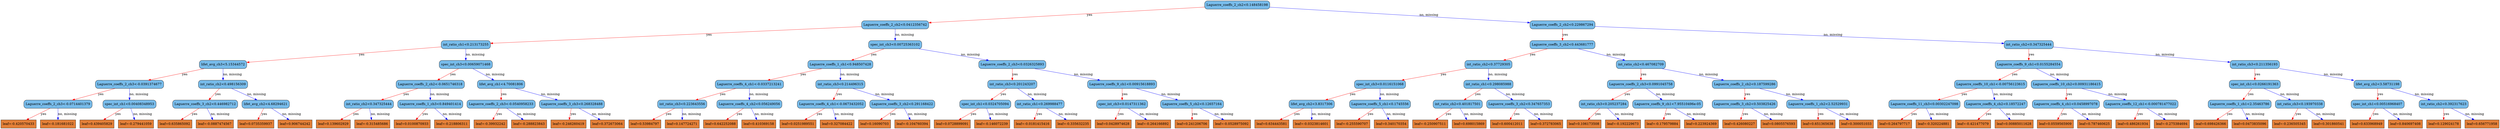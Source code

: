 digraph {
	graph [bb="0,0,8723,567",
		rankdir=TB
	];
	node [label="\N"];
	0	[fillcolor="#78bceb",
		height=0.5,
		label="Laguerre_coeffs_2_ch2<0.148458198",
		pos="4415.1,549",
		shape=box,
		style="filled, rounded",
		width=3.1076];
	1	[fillcolor="#78bceb",
		height=0.5,
		label="Laguerre_coeffs_2_ch2<0.0412356742",
		pos="3316.1,460.5",
		shape=box,
		style="filled, rounded",
		width=3.2014];
	0 -> 1	[color="#FF0000",
		label=yes,
		lp="3973.1,504.75",
		pos="e,3431.8,470.6 4302.9,539.17 4096.9,522.96 3659.8,488.55 3443.2,471.5"];
	2	[fillcolor="#78bceb",
		height=0.5,
		label="Laguerre_coeffs_2_ch2<0.229867294",
		pos="5436.1,460.5",
		shape=box,
		style="filled, rounded",
		width=3.1076];
	0 -> 2	[color="#0000FF",
		label="no, missing",
		lp="5049,504.75",
		pos="e,5323.8,471.02 4527.3,538.5 4719.9,522.18 5112,488.96 5312.3,471.99"];
	3	[fillcolor="#78bceb",
		height=0.5,
		label="int_ratio_ch1<0.213173255",
		pos="1622.1,372",
		shape=box,
		style="filled, rounded",
		width=2.3264];
	1 -> 3	[color="#FF0000",
		label=yes,
		lp="2630.1,416.25",
		pos="e,1706,377.28 3200.7,453.61 2884.4,437.45 2008.1,392.71 1717.3,377.86"];
	4	[fillcolor="#78bceb",
		height=0.5,
		label="spec_int_ch3<0.00725363102",
		pos="3316.1,372",
		shape=box,
		style="filled, rounded",
		width=2.5035];
	1 -> 4	[color="#0000FF",
		label="no, missing",
		lp="3348,416.25",
		pos="e,3316.1,390.35 3316.1,442.41 3316.1,430.76 3316.1,415.05 3316.1,401.52"];
	5	[fillcolor="#78bceb",
		height=0.5,
		label="Laguerre_coeffs_3_ch2<0.443681777",
		pos="5436.1,372",
		shape=box,
		style="filled, rounded",
		width=3.1076];
	2 -> 5	[color="#FF0000",
		label=yes,
		lp="5445.1,416.25",
		pos="e,5436.1,390.35 5436.1,442.41 5436.1,430.76 5436.1,415.05 5436.1,401.52"];
	6	[fillcolor="#78bceb",
		height=0.5,
		label="int_ratio_ch2<0.347325444",
		pos="7067.1,372",
		shape=box,
		style="filled, rounded",
		width=2.3264];
	2 -> 6	[color="#0000FF",
		label="no, missing",
		lp="6430,416.25",
		pos="e,6983.2,377.45 5548.2,453.55 5852.2,437.43 6688.4,393.09 6971.8,378.06"];
	7	[fillcolor="#78bceb",
		height=0.5,
		label="lifet_avg_ch3<5.15344572",
		pos="760.12,283.5",
		shape=box,
		style="filled, rounded",
		width=2.2639];
	3 -> 7	[color="#FF0000",
		label=yes,
		lp="1278.1,327.75",
		pos="e,841.84,292.7 1537.9,362.55 1375.9,346.29 1021.9,310.77 853.18,293.84"];
	8	[fillcolor="#78bceb",
		height=0.5,
		label="spec_int_ch3<0.00659071468",
		pos="1622.1,283.5",
		shape=box,
		style="filled, rounded",
		width=2.5035];
	3 -> 8	[color="#0000FF",
		label="no, missing",
		lp="1654,327.75",
		pos="e,1622.1,301.85 1622.1,353.91 1622.1,342.26 1622.1,326.55 1622.1,313.02"];
	9	[fillcolor="#78bceb",
		height=0.5,
		label="Laguerre_coeffs_1_ch1<0.948507428",
		pos="2929.1,283.5",
		shape=box,
		style="filled, rounded",
		width=3.1076];
	4 -> 9	[color="#FF0000",
		label=yes,
		lp="3167.1,327.75",
		pos="e,3007.2,301.95 3238.3,353.6 3174.6,339.37 3084.6,319.24 3018.1,304.38"];
	10	[fillcolor="#78bceb",
		height=0.5,
		label="Laguerre_coeffs_2_ch3<0.0326325893",
		pos="3618.1,283.5",
		shape=box,
		style="filled, rounded",
		width=3.2014];
	4 -> 10	[color="#0000FF",
		label="no, missing",
		lp="3527,327.75",
		pos="e,3557.2,301.95 3376.9,353.6 3425.8,339.57 3494.8,319.82 3546.5,305.03"];
	15	[fillcolor="#78bceb",
		height=0.5,
		label="Laguerre_coeffs_2_ch3<-0.0391374677",
		pos="450.12,195",
		shape=box,
		style="filled, rounded",
		width=3.2639];
	7 -> 15	[color="#FF0000",
		label=yes,
		lp="642.12,239.25",
		pos="e,512.65,213.45 697.76,265.1 647.5,251.07 576.71,231.32 523.68,216.53"];
	16	[fillcolor="#78bceb",
		height=0.5,
		label="int_ratio_ch2<0.498156309",
		pos="760.12,195",
		shape=box,
		style="filled, rounded",
		width=2.3264];
	7 -> 16	[color="#0000FF",
		label="no, missing",
		lp="792,239.25",
		pos="e,760.12,213.35 760.12,265.41 760.12,253.76 760.12,238.05 760.12,224.52"];
	17	[fillcolor="#78bceb",
		height=0.5,
		label="Laguerre_coeffs_2_ch2<-0.0651746318",
		pos="1498.1,195",
		shape=box,
		style="filled, rounded",
		width=3.2639];
	8 -> 17	[color="#FF0000",
		label=yes,
		lp="1581.1,239.25",
		pos="e,1522.9,213.27 1597.3,265.2 1578.7,252.18 1552.8,234.17 1532.2,219.79"];
	18	[fillcolor="#78bceb",
		height=0.5,
		label="lifet_avg_ch1<4.70081806",
		pos="1745.1,195",
		shape=box,
		style="filled, rounded",
		width=2.2639];
	8 -> 18	[color="#0000FF",
		label="no, missing",
		lp="1727,239.25",
		pos="e,1720.6,213.27 1646.7,265.2 1665.2,252.18 1690.8,234.17 1711.3,219.79"];
	31	[fillcolor="#78bceb",
		height=0.5,
		label="Laguerre_coeffs_2_ch3<-0.0714401379",
		pos="198.12,106.5",
		shape=box,
		style="filled, rounded",
		width=3.2639];
	15 -> 31	[color="#FF0000",
		label=yes,
		lp="356.12,150.75",
		pos="e,248.74,124.87 399.43,176.6 359.11,162.76 302.52,143.34 259.61,128.61"];
	32	[fillcolor="#78bceb",
		height=0.5,
		label="spec_int_ch1<0.00408348953",
		pos="450.12,106.5",
		shape=box,
		style="filled, rounded",
		width=2.5035];
	15 -> 32	[color="#0000FF",
		label="no, missing",
		lp="482,150.75",
		pos="e,450.12,124.85 450.12,176.91 450.12,165.26 450.12,149.55 450.12,136.02"];
	33	[fillcolor="#78bceb",
		height=0.5,
		label="Laguerre_coeffs_3_ch2<0.446982712",
		pos="697.12,106.5",
		shape=box,
		style="filled, rounded",
		width=3.1076];
	16 -> 33	[color="#FF0000",
		label=yes,
		lp="744.12,150.75",
		pos="e,709.76,124.85 747.68,176.91 738.76,164.67 726.59,147.95 716.42,133.99"];
	34	[fillcolor="#78bceb",
		height=0.5,
		label="lifet_avg_ch2<4.68294621",
		pos="908.12,106.5",
		shape=box,
		style="filled, rounded",
		width=2.2639];
	16 -> 34	[color="#0000FF",
		label="no, missing",
		lp="880,150.75",
		pos="e,878.33,124.91 789.72,176.7 812.33,163.49 843.72,145.14 868.5,130.66"];
	63	[fillcolor="#e48038",
		height=0.5,
		label="leaf=-0.420570433",
		pos="60.125,18",
		shape=box,
		style=filled,
		width=1.6701];
	31 -> 63	[color="#FF0000",
		label=yes,
		lp="151.12,62.25",
		pos="e,87.672,36.267 170.53,88.203 149.47,75.003 120.24,56.683 97.151,42.209"];
	64	[fillcolor="#e48038",
		height=0.5,
		label="leaf=-0.181681022",
		pos="198.12,18",
		shape=box,
		style=filled,
		width=1.6701];
	31 -> 64	[color="#0000FF",
		label="no, missing",
		lp="230,62.25",
		pos="e,198.12,36.35 198.12,88.41 198.12,76.758 198.12,61.047 198.12,47.519"];
	65	[fillcolor="#e48038",
		height=0.5,
		label="leaf=0.439405829",
		pos="334.12,18",
		shape=box,
		style=filled,
		width=1.6076];
	32 -> 65	[color="#FF0000",
		label=yes,
		lp="412.12,62.25",
		pos="e,357.28,36.267 426.93,88.203 409.54,75.238 385.53,57.336 366.29,42.988"];
	66	[fillcolor="#e48038",
		height=0.5,
		label="leaf=-0.279441059",
		pos="470.12,18",
		shape=box,
		style=filled,
		width=1.6701];
	32 -> 66	[color="#0000FF",
		label="no, missing",
		lp="494,62.25",
		pos="e,466.11,36.35 454.08,88.41 456.77,76.758 460.4,61.047 463.53,47.519"];
	67	[fillcolor="#e48038",
		height=0.5,
		label="leaf=0.635865092",
		pos="606.12,18",
		shape=box,
		style=filled,
		width=1.6076];
	33 -> 67	[color="#FF0000",
		label=yes,
		lp="669.12,62.25",
		pos="e,624.38,36.35 679.15,88.41 665.77,75.698 647.32,58.157 632.31,43.889"];
	68	[fillcolor="#e48038",
		height=0.5,
		label="leaf=-0.0887474567",
		pos="745.12,18",
		shape=box,
		style=filled,
		width=1.7639];
	33 -> 68	[color="#0000FF",
		label="no, missing",
		lp="758,62.25",
		pos="e,735.5,36.35 706.61,88.41 713.27,76.405 722.32,60.091 729.98,46.295"];
	69	[fillcolor="#e48038",
		height=0.5,
		label="leaf=0.0735359937",
		pos="888.12,18",
		shape=box,
		style=filled,
		width=1.7014];
	34 -> 69	[color="#FF0000",
		label=yes,
		lp="909.12,62.25",
		pos="e,892.14,36.35 904.17,88.41 901.48,76.758 897.85,61.047 894.72,47.519"];
	70	[fillcolor="#e48038",
		height=0.5,
		label="leaf=0.906744242",
		pos="1025.1,18",
		shape=box,
		style=filled,
		width=1.6076];
	34 -> 70	[color="#0000FF",
		label="no, missing",
		lp="1009,62.25",
		pos="e,1001.8,36.267 931.52,88.203 949.06,75.238 973.27,57.336 992.68,42.988"];
	35	[fillcolor="#78bceb",
		height=0.5,
		label="int_ratio_ch2<0.347325444",
		pos="1284.1,106.5",
		shape=box,
		style="filled, rounded",
		width=2.3264];
	17 -> 35	[color="#FF0000",
		label=yes,
		lp="1420.1,150.75",
		pos="e,1327.1,124.87 1455.1,176.6 1421.2,162.9 1373.8,143.75 1337.5,129.08"];
	36	[fillcolor="#78bceb",
		height=0.5,
		label="Laguerre_coeffs_1_ch3<0.849401414",
		pos="1498.1,106.5",
		shape=box,
		style="filled, rounded",
		width=3.1076];
	17 -> 36	[color="#0000FF",
		label="no, missing",
		lp="1530,150.75",
		pos="e,1498.1,124.85 1498.1,176.91 1498.1,165.26 1498.1,149.55 1498.1,136.02"];
	37	[fillcolor="#78bceb",
		height=0.5,
		label="Laguerre_coeffs_2_ch3<-0.0540958233",
		pos="1745.1,106.5",
		shape=box,
		style="filled, rounded",
		width=3.2639];
	18 -> 37	[color="#FF0000",
		label=yes,
		lp="1754.1,150.75",
		pos="e,1745.1,124.85 1745.1,176.91 1745.1,165.26 1745.1,149.55 1745.1,136.02"];
	38	[fillcolor="#78bceb",
		height=0.5,
		label="Laguerre_coeffs_3_ch3<0.268328488",
		pos="1992.1,106.5",
		shape=box,
		style="filled, rounded",
		width=3.1076];
	18 -> 38	[color="#0000FF",
		label="no, missing",
		lp="1923,150.75",
		pos="e,1942.5,124.87 1794.8,176.6 1834.3,162.76 1889.8,143.34 1931.9,128.61"];
	71	[fillcolor="#e48038",
		height=0.5,
		label="leaf=0.139602929",
		pos="1159.1,18",
		shape=box,
		style=filled,
		width=1.6076];
	35 -> 71	[color="#FF0000",
		label=yes,
		lp="1242.1,62.25",
		pos="e,1184.1,36.267 1259.1,88.203 1240.3,75.179 1214.3,57.173 1193.5,42.792"];
	72	[fillcolor="#e48038",
		height=0.5,
		label="leaf=-0.315485686",
		pos="1295.1,18",
		shape=box,
		style=filled,
		width=1.6701];
	35 -> 72	[color="#0000FF",
		label="no, missing",
		lp="1323,62.25",
		pos="e,1292.9,36.35 1286.3,88.41 1287.8,76.758 1289.8,61.047 1291.5,47.519"];
	73	[fillcolor="#e48038",
		height=0.5,
		label="leaf=0.0100870933",
		pos="1434.1,18",
		shape=box,
		style=filled,
		width=1.7014];
	36 -> 73	[color="#FF0000",
		label=yes,
		lp="1481.1,62.25",
		pos="e,1447,36.35 1485.5,88.41 1476.4,76.169 1464.1,59.449 1453.7,45.487"];
	74	[fillcolor="#e48038",
		height=0.5,
		label="leaf=-0.218806311",
		pos="1573.1,18",
		shape=box,
		style=filled,
		width=1.6701];
	36 -> 74	[color="#0000FF",
		label="no, missing",
		lp="1575,62.25",
		pos="e,1558.1,36.35 1512.9,88.41 1523.8,75.934 1538.6,58.805 1550.9,44.685"];
	75	[fillcolor="#e48038",
		height=0.5,
		label="leaf=-0.39932242",
		pos="1708.1,18",
		shape=box,
		style=filled,
		width=1.5764];
	37 -> 75	[color="#FF0000",
		label=yes,
		lp="1739.1,62.25",
		pos="e,1715.5,36.35 1737.8,88.41 1732.7,76.522 1725.8,60.41 1720,46.702"];
	76	[fillcolor="#e48038",
		height=0.5,
		label="leaf=-0.288823843",
		pos="1843.1,18",
		shape=box,
		style=filled,
		width=1.6701];
	37 -> 76	[color="#0000FF",
		label="no, missing",
		lp="1835,62.25",
		pos="e,1823.5,36.35 1764.5,88.41 1778.9,75.698 1798.8,58.157 1814.9,43.889"];
	77	[fillcolor="#e48038",
		height=0.5,
		label="leaf=-0.246260419",
		pos="1981.1,18",
		shape=box,
		style=filled,
		width=1.6701];
	38 -> 77	[color="#FF0000",
		label=yes,
		lp="1997.1,62.25",
		pos="e,1983.3,36.35 1990,88.41 1988.5,76.758 1986.5,61.047 1984.8,47.519"];
	78	[fillcolor="#e48038",
		height=0.5,
		label="leaf=0.372673064",
		pos="2117.1,18",
		shape=box,
		style=filled,
		width=1.6076];
	38 -> 78	[color="#0000FF",
		label="no, missing",
		lp="2098,62.25",
		pos="e,2092.2,36.267 2017.1,88.203 2035.9,75.179 2062,57.173 2082.7,42.792"];
	19	[fillcolor="#78bceb",
		height=0.5,
		label="Laguerre_coeffs_4_ch1<-0.0337213241",
		pos="2618.1,195",
		shape=box,
		style="filled, rounded",
		width=3.2639];
	9 -> 19	[color="#FF0000",
		label=yes,
		lp="2811.1,239.25",
		pos="e,2680.9,213.45 2866.6,265.1 2816.1,251.07 2745.1,231.32 2691.9,216.53"];
	20	[fillcolor="#78bceb",
		height=0.5,
		label="int_ratio_ch3<0.214496315",
		pos="2929.1,195",
		shape=box,
		style="filled, rounded",
		width=2.3264];
	9 -> 20	[color="#0000FF",
		label="no, missing",
		lp="2961,239.25",
		pos="e,2929.1,213.35 2929.1,265.41 2929.1,253.76 2929.1,238.05 2929.1,224.52"];
	21	[fillcolor="#78bceb",
		height=0.5,
		label="int_ratio_ch3<0.201243207",
		pos="3618.1,195",
		shape=box,
		style="filled, rounded",
		width=2.3264];
	10 -> 21	[color="#FF0000",
		label=yes,
		lp="3627.1,239.25",
		pos="e,3618.1,213.35 3618.1,265.41 3618.1,253.76 3618.1,238.05 3618.1,224.52"];
	22	[fillcolor="#78bceb",
		height=0.5,
		label="Laguerre_coeffs_9_ch1<0.00915618893",
		pos="3914.1,195",
		shape=box,
		style="filled, rounded",
		width=3.2951];
	10 -> 22	[color="#0000FF",
		label="no, missing",
		lp="3825,239.25",
		pos="e,3854.4,213.45 3677.7,265.1 3725.6,251.1 3793,231.4 3843.6,216.62"];
	39	[fillcolor="#78bceb",
		height=0.5,
		label="int_ratio_ch3<0.223643556",
		pos="2377.1,106.5",
		shape=box,
		style="filled, rounded",
		width=2.3264];
	19 -> 39	[color="#FF0000",
		label=yes,
		lp="2529.1,150.75",
		pos="e,2425.5,124.87 2569.6,176.6 2531.2,162.79 2477.2,143.42 2436.2,128.7"];
	40	[fillcolor="#78bceb",
		height=0.5,
		label="Laguerre_coeffs_4_ch2<0.056249056",
		pos="2618.1,106.5",
		shape=box,
		style="filled, rounded",
		width=3.1076];
	19 -> 40	[color="#0000FF",
		label="no, missing",
		lp="2650,150.75",
		pos="e,2618.1,124.85 2618.1,176.91 2618.1,165.26 2618.1,149.55 2618.1,136.02"];
	41	[fillcolor="#78bceb",
		height=0.5,
		label="Laguerre_coeffs_4_ch1<-0.0673432052",
		pos="2874.1,106.5",
		shape=box,
		style="filled, rounded",
		width=3.2639];
	20 -> 41	[color="#FF0000",
		label=yes,
		lp="2916.1,150.75",
		pos="e,2885.2,124.85 2918.3,176.91 2910.6,164.79 2900,148.27 2891.2,134.39"];
	42	[fillcolor="#78bceb",
		height=0.5,
		label="Laguerre_coeffs_3_ch2<0.291168422",
		pos="3121.1,106.5",
		shape=box,
		style="filled, rounded",
		width=3.1076];
	20 -> 42	[color="#0000FF",
		label="no, missing",
		lp="3075,150.75",
		pos="e,3082.5,124.91 2967.5,176.7 2997.6,163.13 3039.8,144.16 3072.3,129.51"];
	79	[fillcolor="#e48038",
		height=0.5,
		label="leaf=0.53984797",
		pos="2247.1,18",
		shape=box,
		style=filled,
		width=1.5139];
	39 -> 79	[color="#FF0000",
		label=yes,
		lp="2333.1,62.25",
		pos="e,2273.1,36.267 2351.1,88.203 2331.5,75.12 2304.2,57.01 2282.6,42.597"];
	80	[fillcolor="#e48038",
		height=0.5,
		label="leaf=0.147724271",
		pos="2377.1,18",
		shape=box,
		style=filled,
		width=1.6076];
	39 -> 80	[color="#0000FF",
		label="no, missing",
		lp="2409,62.25",
		pos="e,2377.1,36.35 2377.1,88.41 2377.1,76.758 2377.1,61.047 2377.1,47.519"];
	81	[fillcolor="#e48038",
		height=0.5,
		label="leaf=0.642252088",
		pos="2511.1,18",
		shape=box,
		style=filled,
		width=1.6076];
	40 -> 81	[color="#FF0000",
		label=yes,
		lp="2584.1,62.25",
		pos="e,2532.5,36.267 2596.7,88.203 2580.8,75.356 2558.9,57.661 2541.3,43.38"];
	82	[fillcolor="#e48038",
		height=0.5,
		label="leaf=0.410369158",
		pos="2645.1,18",
		shape=box,
		style=filled,
		width=1.6076];
	40 -> 82	[color="#0000FF",
		label="no, missing",
		lp="2666,62.25",
		pos="e,2639.7,36.35 2623.5,88.41 2627.1,76.64 2632.1,60.729 2636.4,47.11"];
	83	[fillcolor="#e48038",
		height=0.5,
		label="leaf=0.0251989551",
		pos="2782.1,18",
		shape=box,
		style=filled,
		width=1.7014];
	41 -> 83	[color="#FF0000",
		label=yes,
		lp="2846.1,62.25",
		pos="e,2800.6,36.35 2855.9,88.41 2842.4,75.698 2823.8,58.157 2808.6,43.889"];
	84	[fillcolor="#e48038",
		height=0.5,
		label="leaf=0.327084422",
		pos="2919.1,18",
		shape=box,
		style=filled,
		width=1.6076];
	41 -> 84	[color="#0000FF",
		label="no, missing",
		lp="2933,62.25",
		pos="e,2910.1,36.35 2883,88.41 2889.3,76.405 2897.7,60.091 2904.9,46.295"];
	85	[fillcolor="#e48038",
		height=0.5,
		label="leaf=0.16090703",
		pos="3049.1,18",
		shape=box,
		style=filled,
		width=1.5139];
	42 -> 85	[color="#FF0000",
		label=yes,
		lp="3101.1,62.25",
		pos="e,3063.6,36.35 3106.9,88.41 3096.6,76.051 3082.5,59.127 3070.8,45.085"];
	86	[fillcolor="#e48038",
		height=0.5,
		label="leaf=-0.104760394",
		pos="3182.1,18",
		shape=box,
		style=filled,
		width=1.6701];
	42 -> 86	[color="#0000FF",
		label="no, missing",
		lp="3189,62.25",
		pos="e,3169.9,36.35 3133.2,88.41 3141.8,76.169 3153.6,59.449 3163.4,45.487"];
	43	[fillcolor="#78bceb",
		height=0.5,
		label="spec_int_ch1<0.0324705094",
		pos="3436.1,106.5",
		shape=box,
		style="filled, rounded",
		width=2.4097];
	21 -> 43	[color="#FF0000",
		label=yes,
		lp="3553.1,150.75",
		pos="e,3472.8,124.91 3581.7,176.7 3553.3,163.19 3513.6,144.32 3482.8,129.7"];
	44	[fillcolor="#78bceb",
		height=0.5,
		label="int_ratio_ch1<0.269988477",
		pos="3625.1,106.5",
		shape=box,
		style="filled, rounded",
		width=2.3264];
	21 -> 44	[color="#0000FF",
		label="no, missing",
		lp="3655,150.75",
		pos="e,3623.7,124.85 3619.5,176.91 3620.5,165.26 3621.7,149.55 3622.8,136.02"];
	45	[fillcolor="#78bceb",
		height=0.5,
		label="spec_int_ch3<0.0147311362",
		pos="3914.1,106.5",
		shape=box,
		style="filled, rounded",
		width=2.4097];
	22 -> 45	[color="#FF0000",
		label=yes,
		lp="3923.1,150.75",
		pos="e,3914.1,124.85 3914.1,176.91 3914.1,165.26 3914.1,149.55 3914.1,136.02"];
	46	[fillcolor="#78bceb",
		height=0.5,
		label="Laguerre_coeffs_5_ch2<0.12657164",
		pos="4158.1,106.5",
		shape=box,
		style="filled, rounded",
		width=3.0139];
	22 -> 46	[color="#0000FF",
		label="no, missing",
		lp="4090,150.75",
		pos="e,4109.1,124.87 3963.2,176.6 4002.2,162.79 4056.8,143.42 4098.3,128.7"];
	87	[fillcolor="#e48038",
		height=0.5,
		label="leaf=0.0728899091",
		pos="3321.1,18",
		shape=box,
		style=filled,
		width=1.7014];
	43 -> 87	[color="#FF0000",
		label=yes,
		lp="3398.1,62.25",
		pos="e,3344.1,36.267 3413.1,88.203 3396,75.297 3372.3,57.498 3353.3,43.183"];
	88	[fillcolor="#e48038",
		height=0.5,
		label="leaf=-0.146072239",
		pos="3460.1,18",
		shape=box,
		style=filled,
		width=1.6701];
	43 -> 88	[color="#0000FF",
		label="no, missing",
		lp="3483,62.25",
		pos="e,3455.3,36.35 3440.9,88.41 3444.1,76.64 3448.5,60.729 3452.3,47.11"];
	89	[fillcolor="#e48038",
		height=0.5,
		label="leaf=-0.0181415416",
		pos="3602.1,18",
		shape=box,
		style=filled,
		width=1.7639];
	44 -> 89	[color="#FF0000",
		label=yes,
		lp="3625.1,62.25",
		pos="e,3606.7,36.35 3620.6,88.41 3617.5,76.64 3613.2,60.729 3609.6,47.11"];
	90	[fillcolor="#e48038",
		height=0.5,
		label="leaf=-0.335632235",
		pos="3744.1,18",
		shape=box,
		style=filled,
		width=1.6701];
	44 -> 90	[color="#0000FF",
		label="no, missing",
		lp="3728,62.25",
		pos="e,3720.4,36.267 3648.9,88.203 3666.8,75.238 3691.4,57.336 3711.1,42.988"];
	91	[fillcolor="#e48038",
		height=0.5,
		label="leaf=0.0428974628",
		pos="3883.1,18",
		shape=box,
		style=filled,
		width=1.7014];
	45 -> 91	[color="#FF0000",
		label=yes,
		lp="3911.1,62.25",
		pos="e,3889.3,36.35 3908,88.41 3903.8,76.64 3898.1,60.729 3893.2,47.11"];
	92	[fillcolor="#e48038",
		height=0.5,
		label="leaf=-0.264166892",
		pos="4022.1,18",
		shape=box,
		style=filled,
		width=1.6701];
	45 -> 92	[color="#0000FF",
		label="no, missing",
		lp="4010,62.25",
		pos="e,4000.6,36.267 3935.7,88.203 3951.8,75.356 3973.9,57.661 3991.7,43.38"];
	93	[fillcolor="#e48038",
		height=0.5,
		label="leaf=0.241206706",
		pos="4158.1,18",
		shape=box,
		style=filled,
		width=1.6076];
	46 -> 93	[color="#FF0000",
		label=yes,
		lp="4167.1,62.25",
		pos="e,4158.1,36.35 4158.1,88.41 4158.1,76.758 4158.1,61.047 4158.1,47.519"];
	94	[fillcolor="#e48038",
		height=0.5,
		label="leaf=-0.0528975092",
		pos="4297.1,18",
		shape=box,
		style=filled,
		width=1.7639];
	46 -> 94	[color="#0000FF",
		label="no, missing",
		lp="4272,62.25",
		pos="e,4269.4,36.267 4185.9,88.203 4207.1,75.003 4236.6,56.683 4259.8,42.209"];
	11	[fillcolor="#78bceb",
		height=0.5,
		label="int_ratio_ch2<0.37729305",
		pos="5149.1,283.5",
		shape=box,
		style="filled, rounded",
		width=2.2326];
	5 -> 11	[color="#FF0000",
		label=yes,
		lp="5328.1,327.75",
		pos="e,5206.8,301.87 5378.4,353.6 5332,339.61 5266.7,319.92 5217.6,305.14"];
	12	[fillcolor="#78bceb",
		height=0.5,
		label="int_ratio_ch2<0.467082709",
		pos="5664.1,283.5",
		shape=box,
		style="filled, rounded",
		width=2.3264];
	5 -> 12	[color="#0000FF",
		label="no, missing",
		lp="5603,327.75",
		pos="e,5618.3,301.87 5482,353.6 5518.2,339.85 5569,320.58 5607.8,305.89"];
	13	[fillcolor="#78bceb",
		height=0.5,
		label="Laguerre_coeffs_9_ch1<0.0155284554",
		pos="7067.1,283.5",
		shape=box,
		style="filled, rounded",
		width=3.2014];
	6 -> 13	[color="#FF0000",
		label=yes,
		lp="7076.1,327.75",
		pos="e,7067.1,301.85 7067.1,353.91 7067.1,342.26 7067.1,326.55 7067.1,313.02"];
	14	[fillcolor="#78bceb",
		height=0.5,
		label="int_ratio_ch3<0.211356193",
		pos="7872.1,283.5",
		shape=box,
		style="filled, rounded",
		width=2.3264];
	6 -> 14	[color="#0000FF",
		label="no, missing",
		lp="7574,327.75",
		pos="e,7787.9,293.55 7151.4,361.95 7302.4,345.72 7618.1,311.8 7776.8,294.74"];
	23	[fillcolor="#78bceb",
		height=0.5,
		label="spec_int_ch3<0.0116151068",
		pos="4814.1,195",
		shape=box,
		style="filled, rounded",
		width=2.4097];
	11 -> 23	[color="#FF0000",
		label=yes,
		lp="5021.1,239.25",
		pos="e,4881.7,213.45 5081.7,265.1 5027.1,250.99 4950,231.07 4892.5,216.25"];
	24	[fillcolor="#78bceb",
		height=0.5,
		label="int_ratio_ch1<0.298085988",
		pos="5149.1,195",
		shape=box,
		style="filled, rounded",
		width=2.3264];
	11 -> 24	[color="#0000FF",
		label="no, missing",
		lp="5181,239.25",
		pos="e,5149.1,213.35 5149.1,265.41 5149.1,253.76 5149.1,238.05 5149.1,224.52"];
	25	[fillcolor="#78bceb",
		height=0.5,
		label="Laguerre_coeffs_2_ch3<0.0991045758",
		pos="5664.1,195",
		shape=box,
		style="filled, rounded",
		width=3.2014];
	12 -> 25	[color="#FF0000",
		label=yes,
		lp="5673.1,239.25",
		pos="e,5664.1,213.35 5664.1,265.41 5664.1,253.76 5664.1,238.05 5664.1,224.52"];
	26	[fillcolor="#78bceb",
		height=0.5,
		label="Laguerre_coeffs_2_ch2<0.187599286",
		pos="6089.1,195",
		shape=box,
		style="filled, rounded",
		width=3.1076];
	12 -> 26	[color="#0000FF",
		label="no, missing",
		lp="5947,239.25",
		pos="e,6003.3,213.48 5748.3,265.36 5818.5,251.07 5918.6,230.71 5992.1,215.74"];
	47	[fillcolor="#78bceb",
		height=0.5,
		label="lifet_avg_ch2<3.8317306",
		pos="4575.1,106.5",
		shape=box,
		style="filled, rounded",
		width=2.1701];
	23 -> 47	[color="#FF0000",
		label=yes,
		lp="4725.1,150.75",
		pos="e,4623.1,124.87 4766,176.6 4727.9,162.79 4674.4,143.42 4633.7,128.7"];
	48	[fillcolor="#78bceb",
		height=0.5,
		label="Laguerre_coeffs_5_ch1<0.1745556",
		pos="4814.1,106.5",
		shape=box,
		style="filled, rounded",
		width=2.9201];
	23 -> 48	[color="#0000FF",
		label="no, missing",
		lp="4846,150.75",
		pos="e,4814.1,124.85 4814.1,176.91 4814.1,165.26 4814.1,149.55 4814.1,136.02"];
	49	[fillcolor="#78bceb",
		height=0.5,
		label="int_ratio_ch2<0.401817501",
		pos="5085.1,106.5",
		shape=box,
		style="filled, rounded",
		width=2.3264];
	24 -> 49	[color="#FF0000",
		label=yes,
		lp="5132.1,150.75",
		pos="e,5098,124.85 5136.5,176.91 5127.4,164.67 5115.1,147.95 5104.7,133.99"];
	50	[fillcolor="#78bceb",
		height=0.5,
		label="Laguerre_coeffs_3_ch2<0.347657353",
		pos="5299.1,106.5",
		shape=box,
		style="filled, rounded",
		width=3.1076];
	24 -> 50	[color="#0000FF",
		label="no, missing",
		lp="5270,150.75",
		pos="e,5268.9,124.91 5179.1,176.7 5202,163.49 5233.9,145.14 5259,130.66"];
	95	[fillcolor="#e48038",
		height=0.5,
		label="leaf=0.634443581",
		pos="4436.1,18",
		shape=box,
		style=filled,
		width=1.6076];
	47 -> 95	[color="#FF0000",
		label=yes,
		lp="4527.1,62.25",
		pos="e,4463.9,36.267 4547.3,88.203 4526.1,75.003 4496.7,56.683 4473.4,42.209"];
	96	[fillcolor="#e48038",
		height=0.5,
		label="leaf=-0.0323814601",
		pos="4575.1,18",
		shape=box,
		style=filled,
		width=1.7639];
	47 -> 96	[color="#0000FF",
		label="no, missing",
		lp="4607,62.25",
		pos="e,4575.1,36.35 4575.1,88.41 4575.1,76.758 4575.1,61.047 4575.1,47.519"];
	97	[fillcolor="#e48038",
		height=0.5,
		label="leaf=-0.255590707",
		pos="4717.1,18",
		shape=box,
		style=filled,
		width=1.6701];
	48 -> 97	[color="#FF0000",
		label=yes,
		lp="4784.1,62.25",
		pos="e,4736.6,36.35 4795,88.41 4780.7,75.698 4761,58.157 4745,43.889"];
	98	[fillcolor="#e48038",
		height=0.5,
		label="leaf=0.340170354",
		pos="4853.1,18",
		shape=box,
		style=filled,
		width=1.6076];
	48 -> 98	[color="#0000FF",
		label="no, missing",
		lp="4869,62.25",
		pos="e,4845.3,36.35 4821.8,88.41 4827.2,76.522 4834.5,60.41 4840.6,46.702"];
	99	[fillcolor="#e48038",
		height=0.5,
		label="leaf=-0.250907511",
		pos="4989.1,18",
		shape=box,
		style=filled,
		width=1.6701];
	49 -> 99	[color="#FF0000",
		label=yes,
		lp="5055.1,62.25",
		pos="e,5008.4,36.35 5066.2,88.41 5052.1,75.698 5032.6,58.157 5016.7,43.889"];
	100	[fillcolor="#e48038",
		height=0.5,
		label="leaf=0.698015869",
		pos="5125.1,18",
		shape=box,
		style=filled,
		width=1.6076];
	49 -> 100	[color="#0000FF",
		label="no, missing",
		lp="5141,62.25",
		pos="e,5117.1,36.35 5093,88.41 5098.5,76.522 5106,60.41 5112.3,46.702"];
	101	[fillcolor="#e48038",
		height=0.5,
		label="leaf=0.600412011",
		pos="5259.1,18",
		shape=box,
		style=filled,
		width=1.6076];
	50 -> 101	[color="#FF0000",
		label=yes,
		lp="5292.1,62.25",
		pos="e,5267.1,36.35 5291.2,88.41 5285.7,76.522 5278.3,60.41 5271.9,46.702"];
	102	[fillcolor="#e48038",
		height=0.5,
		label="leaf=0.372783065",
		pos="5393.1,18",
		shape=box,
		style=filled,
		width=1.6076];
	50 -> 102	[color="#0000FF",
		label="no, missing",
		lp="5387,62.25",
		pos="e,5374.3,36.35 5317.7,88.41 5331.5,75.698 5350.6,58.157 5366.1,43.889"];
	51	[fillcolor="#78bceb",
		height=0.5,
		label="int_ratio_ch3<0.205237284",
		pos="5598.1,106.5",
		shape=box,
		style="filled, rounded",
		width=2.3264];
	25 -> 51	[color="#FF0000",
		label=yes,
		lp="5646.1,150.75",
		pos="e,5611.4,124.85 5651.1,176.91 5641.7,164.67 5629,147.95 5618.3,133.99"];
	52	[fillcolor="#78bceb",
		height=0.5,
		label="Laguerre_coeffs_9_ch1<7.95510496e-05",
		pos="5820.1,106.5",
		shape=box,
		style="filled, rounded",
		width=3.3472];
	25 -> 52	[color="#0000FF",
		label="no, missing",
		lp="5788,150.75",
		pos="e,5788.7,124.91 5695.3,176.7 5719.3,163.43 5752.5,144.98 5778.7,130.46"];
	53	[fillcolor="#78bceb",
		height=0.5,
		label="Laguerre_coeffs_3_ch2<0.503825426",
		pos="6089.1,106.5",
		shape=box,
		style="filled, rounded",
		width=3.1076];
	26 -> 53	[color="#FF0000",
		label=yes,
		lp="6098.1,150.75",
		pos="e,6089.1,124.85 6089.1,176.91 6089.1,165.26 6089.1,149.55 6089.1,136.02"];
	54	[fillcolor="#78bceb",
		height=0.5,
		label="Laguerre_coeffs_1_ch2<2.52529931",
		pos="6345.1,106.5",
		shape=box,
		style="filled, rounded",
		width=3.0139];
	26 -> 54	[color="#0000FF",
		label="no, missing",
		lp="6272,150.75",
		pos="e,6293.7,124.87 6140.6,176.6 6181.7,162.73 6239.3,143.25 6282.9,128.51"];
	103	[fillcolor="#e48038",
		height=0.5,
		label="leaf=0.106173508",
		pos="5527.1,18",
		shape=box,
		style=filled,
		width=1.6076];
	51 -> 103	[color="#FF0000",
		label=yes,
		lp="5578.1,62.25",
		pos="e,5541.4,36.35 5584.1,88.41 5574,76.051 5560.1,59.127 5548.5,45.085"];
	104	[fillcolor="#e48038",
		height=0.5,
		label="leaf=-0.192229673",
		pos="5663.1,18",
		shape=box,
		style=filled,
		width=1.6701];
	51 -> 104	[color="#0000FF",
		label="no, missing",
		lp="5669,62.25",
		pos="e,5650.1,36.35 5611,88.41 5620.2,76.169 5632.7,59.449 5643.2,45.487"];
	105	[fillcolor="#e48038",
		height=0.5,
		label="leaf=-0.179579884",
		pos="5801.1,18",
		shape=box,
		style=filled,
		width=1.6701];
	52 -> 105	[color="#FF0000",
		label=yes,
		lp="5822.1,62.25",
		pos="e,5804.9,36.35 5816.4,88.41 5813.8,76.758 5810.4,61.047 5807.4,47.519"];
	106	[fillcolor="#e48038",
		height=0.5,
		label="leaf=0.223924369",
		pos="5937.1,18",
		shape=box,
		style=filled,
		width=1.6076];
	52 -> 106	[color="#0000FF",
		label="no, missing",
		lp="5921,62.25",
		pos="e,5913.8,36.267 5843.5,88.203 5861.1,75.238 5885.3,57.336 5904.7,42.988"];
	107	[fillcolor="#e48038",
		height=0.5,
		label="leaf=0.426080227",
		pos="6071.1,18",
		shape=box,
		style=filled,
		width=1.6076];
	53 -> 107	[color="#FF0000",
		label=yes,
		lp="6091.1,62.25",
		pos="e,6074.7,36.35 6085.6,88.41 6083.1,76.758 6079.9,61.047 6077.1,47.519"];
	108	[fillcolor="#e48038",
		height=0.5,
		label="leaf=0.0805576593",
		pos="6208.1,18",
		shape=box,
		style=filled,
		width=1.7014];
	53 -> 108	[color="#0000FF",
		label="no, missing",
		lp="6192,62.25",
		pos="e,6184.4,36.267 6112.9,88.203 6130.8,75.238 6155.4,57.336 6175.1,42.988"];
	109	[fillcolor="#e48038",
		height=0.5,
		label="leaf=0.651365638",
		pos="6345.1,18",
		shape=box,
		style=filled,
		width=1.6076];
	54 -> 109	[color="#FF0000",
		label=yes,
		lp="6354.1,62.25",
		pos="e,6345.1,36.35 6345.1,88.41 6345.1,76.758 6345.1,61.047 6345.1,47.519"];
	110	[fillcolor="#e48038",
		height=0.5,
		label="leaf=0.300051033",
		pos="6479.1,18",
		shape=box,
		style=filled,
		width=1.6076];
	54 -> 110	[color="#0000FF",
		label="no, missing",
		lp="6457,62.25",
		pos="e,6452.4,36.267 6371.9,88.203 6392.3,75.062 6420.5,56.846 6442.9,42.403"];
	27	[fillcolor="#78bceb",
		height=0.5,
		label="Laguerre_coeffs_10_ch1<-0.00756123615",
		pos="6953.1,195",
		shape=box,
		style="filled, rounded",
		width=3.4514];
	13 -> 27	[color="#FF0000",
		label=yes,
		lp="7030.1,239.25",
		pos="e,6975.9,213.27 7044.3,265.2 7027.3,252.3 7003.9,234.5 6985,220.18"];
	28	[fillcolor="#78bceb",
		height=0.5,
		label="Laguerre_coeffs_10_ch2<0.00931186415",
		pos="7217.1,195",
		shape=box,
		style="filled, rounded",
		width=3.3889];
	13 -> 28	[color="#0000FF",
		label="no, missing",
		lp="7188,239.25",
		pos="e,7186.9,213.41 7097.1,265.2 7120,251.99 7151.9,233.64 7177,219.16"];
	29	[fillcolor="#78bceb",
		height=0.5,
		label="spec_int_ch1<0.0266191363",
		pos="7872.1,195",
		shape=box,
		style="filled, rounded",
		width=2.4097];
	14 -> 29	[color="#FF0000",
		label=yes,
		lp="7881.1,239.25",
		pos="e,7872.1,213.35 7872.1,265.41 7872.1,253.76 7872.1,238.05 7872.1,224.52"];
	30	[fillcolor="#78bceb",
		height=0.5,
		label="lifet_avg_ch2<3.58731198",
		pos="8301.1,195",
		shape=box,
		style="filled, rounded",
		width=2.2639];
	14 -> 30	[color="#0000FF",
		label="no, missing",
		lp="8157,239.25",
		pos="e,8219.3,212.51 7956.4,265.51 8028.9,250.88 8133.5,229.8 8208.4,214.69"];
	55	[fillcolor="#78bceb",
		height=0.5,
		label="Laguerre_coeffs_11_ch3<0.00302247098",
		pos="6720.1,106.5",
		shape=box,
		style="filled, rounded",
		width=3.3889];
	27 -> 55	[color="#FF0000",
		label=yes,
		lp="6867.1,150.75",
		pos="e,6766.9,124.87 6906.3,176.6 6869.1,162.82 6817.1,143.5 6777.5,128.79"];
	56	[fillcolor="#78bceb",
		height=0.5,
		label="Laguerre_coeffs_4_ch2<0.18572247",
		pos="6969.1,106.5",
		shape=box,
		style="filled, rounded",
		width=3.0139];
	27 -> 56	[color="#0000FF",
		label="no, missing",
		lp="6995,150.75",
		pos="e,6965.9,124.85 6956.3,176.91 6958.4,165.26 6961.3,149.55 6963.8,136.02"];
	57	[fillcolor="#78bceb",
		height=0.5,
		label="Laguerre_coeffs_4_ch1<0.0458997078",
		pos="7214.1,106.5",
		shape=box,
		style="filled, rounded",
		width=3.2014];
	28 -> 57	[color="#FF0000",
		label=yes,
		lp="7225.1,150.75",
		pos="e,7214.7,124.85 7216.5,176.91 7216.1,165.26 7215.6,149.55 7215.1,136.02"];
	58	[fillcolor="#78bceb",
		height=0.5,
		label="Laguerre_coeffs_12_ch1<-0.000781477022",
		pos="7475.1,106.5",
		shape=box,
		style="filled, rounded",
		width=3.5451];
	28 -> 58	[color="#0000FF",
		label="no, missing",
		lp="7402,150.75",
		pos="e,7423.3,124.87 7269,176.6 7310.4,162.73 7368.5,143.25 7412.5,128.51"];
	111	[fillcolor="#e48038",
		height=0.5,
		label="leaf=0.264797717",
		pos="6613.1,18",
		shape=box,
		style=filled,
		width=1.6076];
	55 -> 111	[color="#FF0000",
		label=yes,
		lp="6686.1,62.25",
		pos="e,6634.5,36.267 6698.7,88.203 6682.8,75.356 6660.9,57.661 6643.3,43.38"];
	112	[fillcolor="#e48038",
		height=0.5,
		label="leaf=-0.320224881",
		pos="6749.1,18",
		shape=box,
		style=filled,
		width=1.6701];
	55 -> 112	[color="#0000FF",
		label="no, missing",
		lp="6770,62.25",
		pos="e,6743.3,36.35 6725.9,88.41 6729.8,76.64 6735.1,60.729 6739.7,47.11"];
	113	[fillcolor="#e48038",
		height=0.5,
		label="leaf=-0.421477079",
		pos="6887.1,18",
		shape=box,
		style=filled,
		width=1.6701];
	56 -> 113	[color="#FF0000",
		label=yes,
		lp="6945.1,62.25",
		pos="e,6903.6,36.35 6952.9,88.41 6941.1,75.934 6924.9,58.805 6911.5,44.685"];
	114	[fillcolor="#e48038",
		height=0.5,
		label="leaf=0.00885011628",
		pos="7030.1,18",
		shape=box,
		style=filled,
		width=1.7951];
	56 -> 114	[color="#0000FF",
		label="no, missing",
		lp="7037,62.25",
		pos="e,7017.9,36.35 6981.2,88.41 6989.8,76.169 7001.6,59.449 7011.4,45.487"];
	115	[fillcolor="#e48038",
		height=0.5,
		label="leaf=0.0559565909",
		pos="7174.1,18",
		shape=box,
		style=filled,
		width=1.7014];
	57 -> 115	[color="#FF0000",
		label=yes,
		lp="7207.1,62.25",
		pos="e,7182.1,36.35 7206.2,88.41 7200.7,76.522 7193.3,60.41 7186.9,46.702"];
	116	[fillcolor="#e48038",
		height=0.5,
		label="leaf=0.787460625",
		pos="7311.1,18",
		shape=box,
		style=filled,
		width=1.6076];
	57 -> 116	[color="#0000FF",
		label="no, missing",
		lp="7304,62.25",
		pos="e,7291.7,36.35 7233.3,88.41 7247.5,75.698 7267.2,58.157 7283.2,43.889"];
	117	[fillcolor="#e48038",
		height=0.5,
		label="leaf=0.486261934",
		pos="7445.1,18",
		shape=box,
		style=filled,
		width=1.6076];
	58 -> 117	[color="#FF0000",
		label=yes,
		lp="7472.1,62.25",
		pos="e,7451.1,36.35 7469.2,88.41 7465.1,76.64 7459.6,60.729 7454.9,47.11"];
	118	[fillcolor="#e48038",
		height=0.5,
		label="leaf=-0.275384694",
		pos="7581.1,18",
		shape=box,
		style=filled,
		width=1.6701];
	58 -> 118	[color="#0000FF",
		label="no, missing",
		lp="7570,62.25",
		pos="e,7560,36.267 7496.3,88.203 7512.1,75.356 7533.7,57.661 7551.2,43.38"];
	59	[fillcolor="#78bceb",
		height=0.5,
		label="Laguerre_coeffs_1_ch1<2.35463786",
		pos="7819.1,106.5",
		shape=box,
		style="filled, rounded",
		width=3.0139];
	29 -> 59	[color="#FF0000",
		label=yes,
		lp="7860.1,150.75",
		pos="e,7829.8,124.85 7861.7,176.91 7854.2,164.79 7844.1,148.27 7835.6,134.39"];
	60	[fillcolor="#78bceb",
		height=0.5,
		label="int_ratio_ch3<0.193970338",
		pos="8029.1,106.5",
		shape=box,
		style="filled, rounded",
		width=2.3264];
	29 -> 60	[color="#0000FF",
		label="no, missing",
		lp="7997,150.75",
		pos="e,7997.5,124.91 7903.5,176.7 7927.6,163.43 7961.1,144.98 7987.4,130.46"];
	61	[fillcolor="#78bceb",
		height=0.5,
		label="spec_int_ch1<0.00516968407",
		pos="8301.1,106.5",
		shape=box,
		style="filled, rounded",
		width=2.5035];
	30 -> 61	[color="#FF0000",
		label=yes,
		lp="8310.1,150.75",
		pos="e,8301.1,124.85 8301.1,176.91 8301.1,165.26 8301.1,149.55 8301.1,136.02"];
	62	[fillcolor="#78bceb",
		height=0.5,
		label="int_ratio_ch2<0.392317623",
		pos="8531.1,106.5",
		shape=box,
		style="filled, rounded",
		width=2.3264];
	30 -> 62	[color="#0000FF",
		label="no, missing",
		lp="8469,150.75",
		pos="e,8484.9,124.87 8347.4,176.6 8384,162.85 8435.2,143.58 8474.3,128.89"];
	119	[fillcolor="#e48038",
		height=0.5,
		label="leaf=0.698426366",
		pos="7717.1,18",
		shape=box,
		style=filled,
		width=1.6076];
	59 -> 119	[color="#FF0000",
		label=yes,
		lp="7787.1,62.25",
		pos="e,7737.6,36.35 7799,88.41 7783.8,75.581 7762.9,57.831 7746,43.493"];
	120	[fillcolor="#e48038",
		height=0.5,
		label="leaf=0.0473835096",
		pos="7854.1,18",
		shape=box,
		style=filled,
		width=1.7014];
	59 -> 120	[color="#0000FF",
		label="no, missing",
		lp="7872,62.25",
		pos="e,7847.1,36.35 7826,88.41 7830.9,76.522 7837.4,60.41 7842.9,46.702"];
	121	[fillcolor="#e48038",
		height=0.5,
		label="leaf=-0.236505345",
		pos="7993.1,18",
		shape=box,
		style=filled,
		width=1.6701];
	60 -> 121	[color="#FF0000",
		label=yes,
		lp="8024.1,62.25",
		pos="e,8000.3,36.35 8022,88.41 8017.1,76.522 8010.4,60.41 8004.7,46.702"];
	122	[fillcolor="#e48038",
		height=0.5,
		label="leaf=0.301860541",
		pos="8129.1,18",
		shape=box,
		style=filled,
		width=1.6076];
	60 -> 122	[color="#0000FF",
		label="no, missing",
		lp="8120,62.25",
		pos="e,8109.1,36.35 8048.9,88.41 8063.7,75.581 8084.2,57.831 8100.8,43.493"];
	123	[fillcolor="#e48038",
		height=0.5,
		label="leaf=0.633968949",
		pos="8263.1,18",
		shape=box,
		style=filled,
		width=1.6076];
	61 -> 123	[color="#FF0000",
		label=yes,
		lp="8295.1,62.25",
		pos="e,8270.7,36.35 8293.6,88.41 8288.4,76.522 8281.3,60.41 8275.3,46.702"];
	124	[fillcolor="#e48038",
		height=0.5,
		label="leaf=0.840697408",
		pos="8397.1,18",
		shape=box,
		style=filled,
		width=1.6076];
	61 -> 124	[color="#0000FF",
		label="no, missing",
		lp="8390,62.25",
		pos="e,8377.9,36.35 8320.1,88.41 8334.2,75.698 8353.7,58.157 8369.5,43.889"];
	125	[fillcolor="#e48038",
		height=0.5,
		label="leaf=0.129024178",
		pos="8531.1,18",
		shape=box,
		style=filled,
		width=1.6076];
	62 -> 125	[color="#FF0000",
		label=yes,
		lp="8540.1,62.25",
		pos="e,8531.1,36.35 8531.1,88.41 8531.1,76.758 8531.1,61.047 8531.1,47.519"];
	126	[fillcolor="#e48038",
		height=0.5,
		label="leaf=0.656771958",
		pos="8665.1,18",
		shape=box,
		style=filled,
		width=1.6076];
	62 -> 126	[color="#0000FF",
		label="no, missing",
		lp="8643,62.25",
		pos="e,8638.4,36.267 8557.9,88.203 8578.3,75.062 8606.5,56.846 8628.9,42.403"];
}
